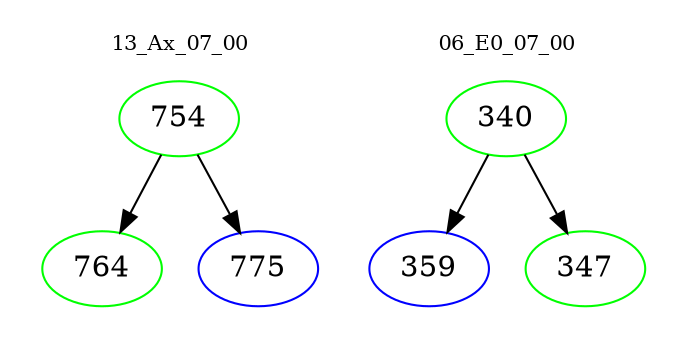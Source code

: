 digraph{
subgraph cluster_0 {
color = white
label = "13_Ax_07_00";
fontsize=10;
T0_754 [label="754", color="green"]
T0_754 -> T0_764 [color="black"]
T0_764 [label="764", color="green"]
T0_754 -> T0_775 [color="black"]
T0_775 [label="775", color="blue"]
}
subgraph cluster_1 {
color = white
label = "06_E0_07_00";
fontsize=10;
T1_340 [label="340", color="green"]
T1_340 -> T1_359 [color="black"]
T1_359 [label="359", color="blue"]
T1_340 -> T1_347 [color="black"]
T1_347 [label="347", color="green"]
}
}
